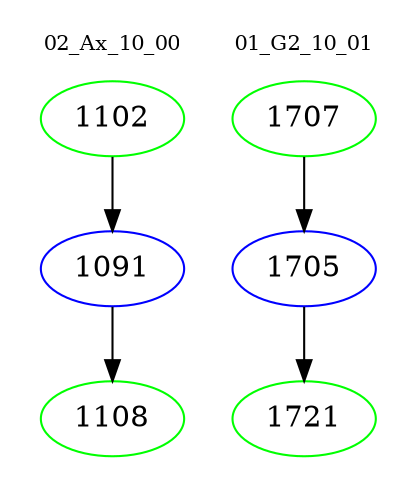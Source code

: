 digraph{
subgraph cluster_0 {
color = white
label = "02_Ax_10_00";
fontsize=10;
T0_1102 [label="1102", color="green"]
T0_1102 -> T0_1091 [color="black"]
T0_1091 [label="1091", color="blue"]
T0_1091 -> T0_1108 [color="black"]
T0_1108 [label="1108", color="green"]
}
subgraph cluster_1 {
color = white
label = "01_G2_10_01";
fontsize=10;
T1_1707 [label="1707", color="green"]
T1_1707 -> T1_1705 [color="black"]
T1_1705 [label="1705", color="blue"]
T1_1705 -> T1_1721 [color="black"]
T1_1721 [label="1721", color="green"]
}
}
